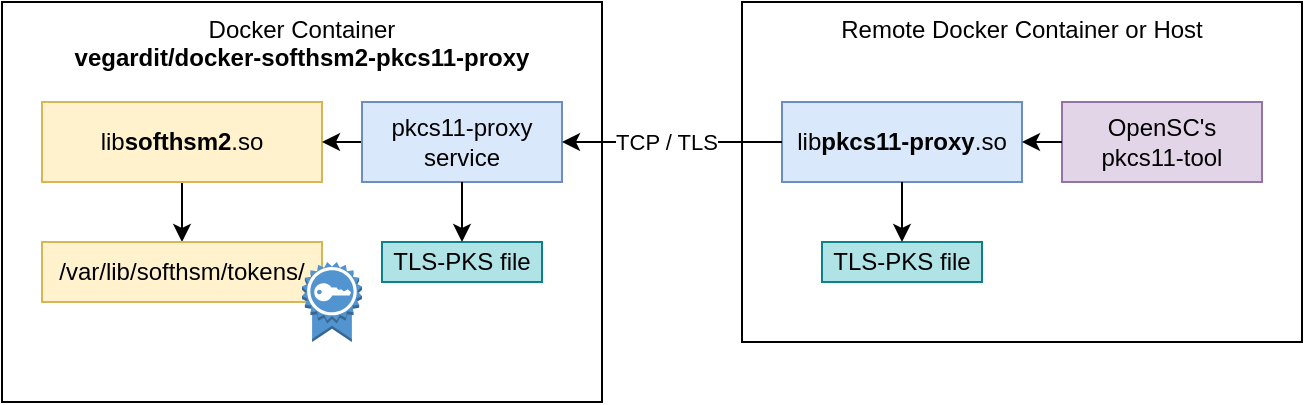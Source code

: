 <mxfile version="14.7.7" type="device"><diagram id="AfKpHSdmkkdQcGoEPacS" name="Page-1"><mxGraphModel dx="1090" dy="916" grid="1" gridSize="10" guides="1" tooltips="1" connect="1" arrows="1" fold="1" page="1" pageScale="1" pageWidth="1654" pageHeight="1169" math="0" shadow="0"><root><mxCell id="0"/><mxCell id="1" parent="0"/><mxCell id="xwpCIWypcClTf3z4SXuj-6" value="Docker Container&lt;br&gt;&lt;b&gt;vegardit/docker-softhsm2-pkcs11-proxy&lt;/b&gt;&lt;br&gt;" style="rounded=0;whiteSpace=wrap;html=1;verticalAlign=top;" vertex="1" parent="1"><mxGeometry x="190" y="240" width="300" height="200" as="geometry"/></mxCell><mxCell id="xwpCIWypcClTf3z4SXuj-11" style="edgeStyle=orthogonalEdgeStyle;rounded=0;orthogonalLoop=1;jettySize=auto;html=1;exitX=0.5;exitY=1;exitDx=0;exitDy=0;entryX=0.5;entryY=0;entryDx=0;entryDy=0;" edge="1" parent="1" source="xwpCIWypcClTf3z4SXuj-5" target="xwpCIWypcClTf3z4SXuj-4"><mxGeometry relative="1" as="geometry"/></mxCell><mxCell id="xwpCIWypcClTf3z4SXuj-5" value="lib&lt;b&gt;softhsm2&lt;/b&gt;.so" style="rounded=0;whiteSpace=wrap;html=1;verticalAlign=middle;fillColor=#fff2cc;strokeColor=#d6b656;gradientDirection=east;" vertex="1" parent="1"><mxGeometry x="210" y="290" width="140" height="40" as="geometry"/></mxCell><mxCell id="xwpCIWypcClTf3z4SXuj-4" value="&lt;div&gt;/var/lib/softhsm/tokens/&lt;/div&gt;" style="rounded=0;whiteSpace=wrap;html=1;verticalAlign=middle;fillColor=#fff2cc;strokeColor=#d6b656;align=center;" vertex="1" parent="1"><mxGeometry x="210" y="360" width="140" height="30" as="geometry"/></mxCell><mxCell id="xwpCIWypcClTf3z4SXuj-9" style="edgeStyle=orthogonalEdgeStyle;rounded=0;orthogonalLoop=1;jettySize=auto;html=1;exitX=0;exitY=0.5;exitDx=0;exitDy=0;entryX=1;entryY=0.5;entryDx=0;entryDy=0;" edge="1" parent="1" source="xwpCIWypcClTf3z4SXuj-7" target="xwpCIWypcClTf3z4SXuj-5"><mxGeometry relative="1" as="geometry"/></mxCell><mxCell id="xwpCIWypcClTf3z4SXuj-7" value="&lt;div&gt;pkcs11-proxy&lt;/div&gt;&lt;div&gt;service&lt;br&gt;&lt;/div&gt;" style="rounded=0;whiteSpace=wrap;html=1;verticalAlign=middle;fillColor=#dae8fc;strokeColor=#6c8ebf;" vertex="1" parent="1"><mxGeometry x="370" y="290" width="100" height="40" as="geometry"/></mxCell><mxCell id="xwpCIWypcClTf3z4SXuj-13" value="Remote Docker Container or Host" style="rounded=0;whiteSpace=wrap;html=1;verticalAlign=top;" vertex="1" parent="1"><mxGeometry x="560" y="240" width="280" height="170" as="geometry"/></mxCell><mxCell id="xwpCIWypcClTf3z4SXuj-14" value="OpenSC's&lt;br&gt;pkcs11-tool" style="rounded=0;whiteSpace=wrap;html=1;verticalAlign=middle;fillColor=#e1d5e7;strokeColor=#9673a6;" vertex="1" parent="1"><mxGeometry x="720" y="290" width="100" height="40" as="geometry"/></mxCell><mxCell id="xwpCIWypcClTf3z4SXuj-15" value="lib&lt;b&gt;pkcs11-proxy&lt;/b&gt;.so" style="rounded=0;whiteSpace=wrap;html=1;verticalAlign=middle;fillColor=#dae8fc;strokeColor=#6c8ebf;" vertex="1" parent="1"><mxGeometry x="580" y="290" width="120" height="40" as="geometry"/></mxCell><mxCell id="xwpCIWypcClTf3z4SXuj-16" value="" style="endArrow=classic;html=1;entryX=1;entryY=0.5;entryDx=0;entryDy=0;exitX=0;exitY=0.5;exitDx=0;exitDy=0;" edge="1" parent="1" source="xwpCIWypcClTf3z4SXuj-15" target="xwpCIWypcClTf3z4SXuj-7"><mxGeometry width="50" height="50" relative="1" as="geometry"><mxPoint x="770" y="700" as="sourcePoint"/><mxPoint x="820" y="650" as="targetPoint"/></mxGeometry></mxCell><mxCell id="xwpCIWypcClTf3z4SXuj-17" value="TCP / TLS" style="edgeLabel;html=1;align=center;verticalAlign=middle;resizable=0;points=[];" vertex="1" connectable="0" parent="xwpCIWypcClTf3z4SXuj-16"><mxGeometry x="-0.219" relative="1" as="geometry"><mxPoint x="-15" as="offset"/></mxGeometry></mxCell><mxCell id="xwpCIWypcClTf3z4SXuj-18" style="edgeStyle=orthogonalEdgeStyle;rounded=0;orthogonalLoop=1;jettySize=auto;html=1;exitX=0;exitY=0.5;exitDx=0;exitDy=0;entryX=1;entryY=0.5;entryDx=0;entryDy=0;" edge="1" parent="1" source="xwpCIWypcClTf3z4SXuj-14" target="xwpCIWypcClTf3z4SXuj-15"><mxGeometry relative="1" as="geometry"><mxPoint x="350" y="320" as="sourcePoint"/><mxPoint x="310" y="320" as="targetPoint"/></mxGeometry></mxCell><mxCell id="xwpCIWypcClTf3z4SXuj-19" value="" style="outlineConnect=0;dashed=0;verticalLabelPosition=bottom;verticalAlign=top;align=center;html=1;shape=mxgraph.aws3.certificate;fillColor=#5294CF;gradientColor=none;" vertex="1" parent="1"><mxGeometry x="340" y="370" width="30" height="40" as="geometry"/></mxCell><mxCell id="xwpCIWypcClTf3z4SXuj-27" value="TLS-PKS file" style="rounded=0;whiteSpace=wrap;html=1;align=center;verticalAlign=middle;fillColor=#b0e3e6;strokeColor=#0e8088;" vertex="1" parent="1"><mxGeometry x="380" y="360" width="80" height="20" as="geometry"/></mxCell><mxCell id="xwpCIWypcClTf3z4SXuj-28" value="TLS-PKS file" style="rounded=0;whiteSpace=wrap;html=1;align=center;verticalAlign=middle;fillColor=#b0e3e6;strokeColor=#0e8088;" vertex="1" parent="1"><mxGeometry x="600" y="360" width="80" height="20" as="geometry"/></mxCell><mxCell id="xwpCIWypcClTf3z4SXuj-31" value="" style="endArrow=classic;html=1;entryX=0.5;entryY=0;entryDx=0;entryDy=0;exitX=0.5;exitY=1;exitDx=0;exitDy=0;" edge="1" parent="1" source="xwpCIWypcClTf3z4SXuj-15" target="xwpCIWypcClTf3z4SXuj-28"><mxGeometry width="50" height="50" relative="1" as="geometry"><mxPoint x="680" y="540" as="sourcePoint"/><mxPoint x="730" y="490" as="targetPoint"/></mxGeometry></mxCell><mxCell id="xwpCIWypcClTf3z4SXuj-32" value="" style="endArrow=classic;html=1;entryX=0.5;entryY=0;entryDx=0;entryDy=0;exitX=0.5;exitY=1;exitDx=0;exitDy=0;" edge="1" parent="1" source="xwpCIWypcClTf3z4SXuj-7" target="xwpCIWypcClTf3z4SXuj-27"><mxGeometry width="50" height="50" relative="1" as="geometry"><mxPoint x="645" y="340" as="sourcePoint"/><mxPoint x="645" y="370" as="targetPoint"/></mxGeometry></mxCell></root></mxGraphModel></diagram></mxfile>